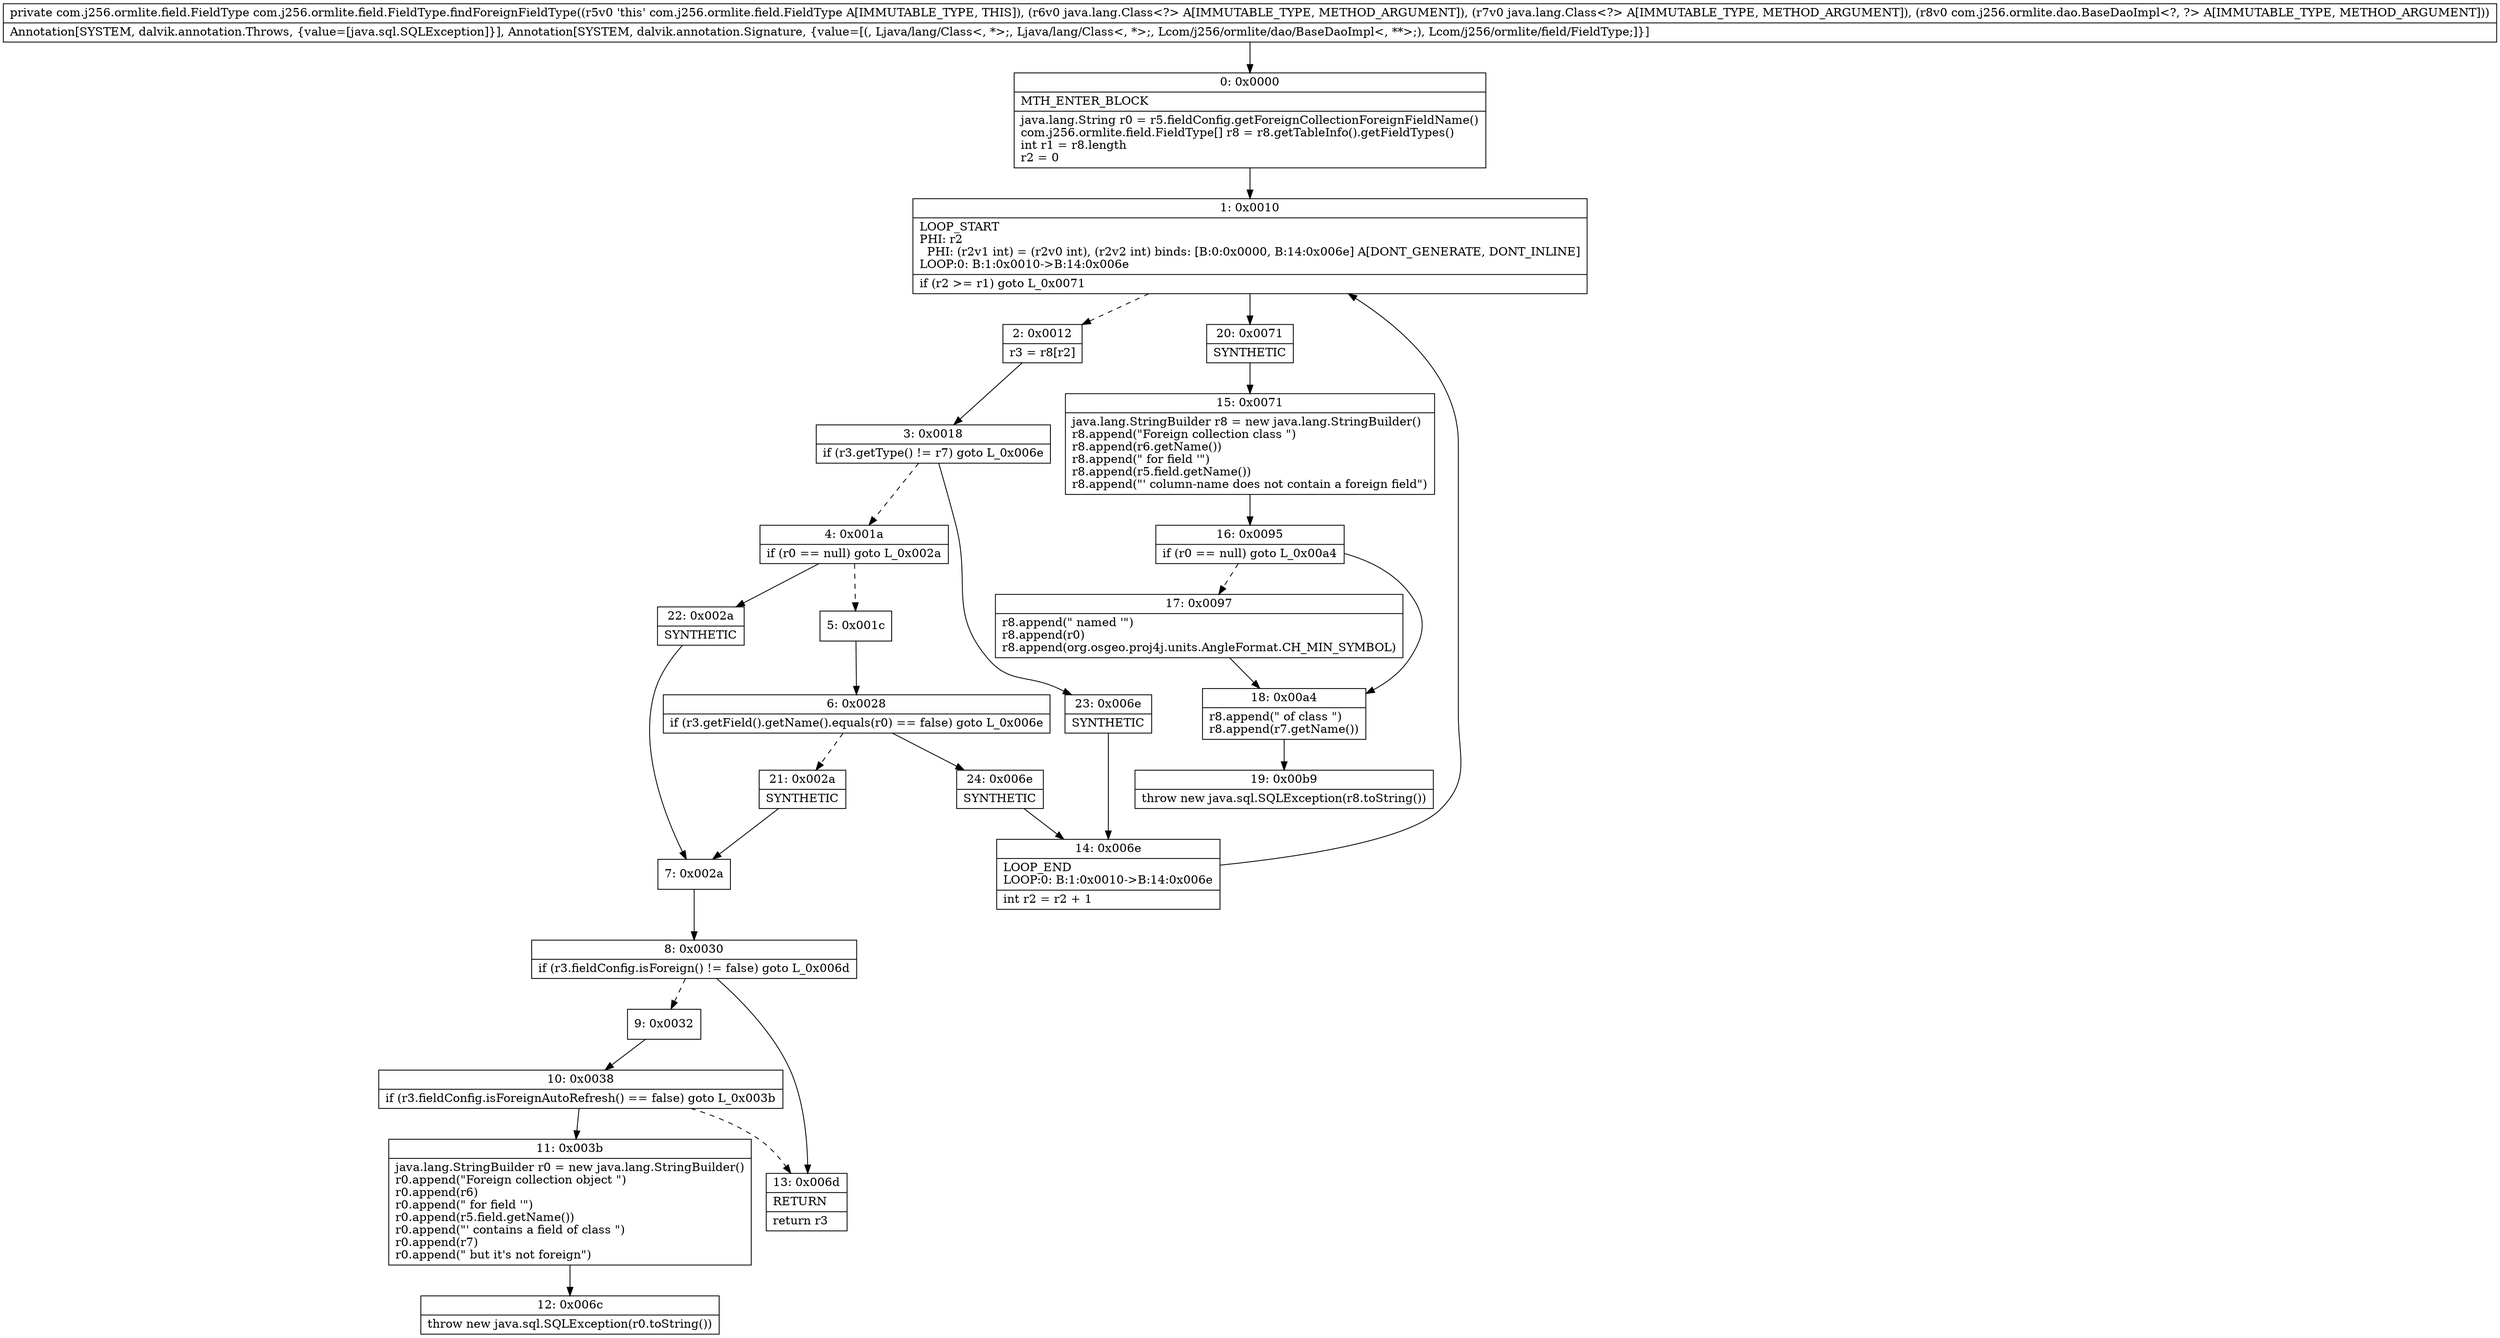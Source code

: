 digraph "CFG forcom.j256.ormlite.field.FieldType.findForeignFieldType(Ljava\/lang\/Class;Ljava\/lang\/Class;Lcom\/j256\/ormlite\/dao\/BaseDaoImpl;)Lcom\/j256\/ormlite\/field\/FieldType;" {
Node_0 [shape=record,label="{0\:\ 0x0000|MTH_ENTER_BLOCK\l|java.lang.String r0 = r5.fieldConfig.getForeignCollectionForeignFieldName()\lcom.j256.ormlite.field.FieldType[] r8 = r8.getTableInfo().getFieldTypes()\lint r1 = r8.length\lr2 = 0\l}"];
Node_1 [shape=record,label="{1\:\ 0x0010|LOOP_START\lPHI: r2 \l  PHI: (r2v1 int) = (r2v0 int), (r2v2 int) binds: [B:0:0x0000, B:14:0x006e] A[DONT_GENERATE, DONT_INLINE]\lLOOP:0: B:1:0x0010\-\>B:14:0x006e\l|if (r2 \>= r1) goto L_0x0071\l}"];
Node_2 [shape=record,label="{2\:\ 0x0012|r3 = r8[r2]\l}"];
Node_3 [shape=record,label="{3\:\ 0x0018|if (r3.getType() != r7) goto L_0x006e\l}"];
Node_4 [shape=record,label="{4\:\ 0x001a|if (r0 == null) goto L_0x002a\l}"];
Node_5 [shape=record,label="{5\:\ 0x001c}"];
Node_6 [shape=record,label="{6\:\ 0x0028|if (r3.getField().getName().equals(r0) == false) goto L_0x006e\l}"];
Node_7 [shape=record,label="{7\:\ 0x002a}"];
Node_8 [shape=record,label="{8\:\ 0x0030|if (r3.fieldConfig.isForeign() != false) goto L_0x006d\l}"];
Node_9 [shape=record,label="{9\:\ 0x0032}"];
Node_10 [shape=record,label="{10\:\ 0x0038|if (r3.fieldConfig.isForeignAutoRefresh() == false) goto L_0x003b\l}"];
Node_11 [shape=record,label="{11\:\ 0x003b|java.lang.StringBuilder r0 = new java.lang.StringBuilder()\lr0.append(\"Foreign collection object \")\lr0.append(r6)\lr0.append(\" for field '\")\lr0.append(r5.field.getName())\lr0.append(\"' contains a field of class \")\lr0.append(r7)\lr0.append(\" but it's not foreign\")\l}"];
Node_12 [shape=record,label="{12\:\ 0x006c|throw new java.sql.SQLException(r0.toString())\l}"];
Node_13 [shape=record,label="{13\:\ 0x006d|RETURN\l|return r3\l}"];
Node_14 [shape=record,label="{14\:\ 0x006e|LOOP_END\lLOOP:0: B:1:0x0010\-\>B:14:0x006e\l|int r2 = r2 + 1\l}"];
Node_15 [shape=record,label="{15\:\ 0x0071|java.lang.StringBuilder r8 = new java.lang.StringBuilder()\lr8.append(\"Foreign collection class \")\lr8.append(r6.getName())\lr8.append(\" for field '\")\lr8.append(r5.field.getName())\lr8.append(\"' column\-name does not contain a foreign field\")\l}"];
Node_16 [shape=record,label="{16\:\ 0x0095|if (r0 == null) goto L_0x00a4\l}"];
Node_17 [shape=record,label="{17\:\ 0x0097|r8.append(\" named '\")\lr8.append(r0)\lr8.append(org.osgeo.proj4j.units.AngleFormat.CH_MIN_SYMBOL)\l}"];
Node_18 [shape=record,label="{18\:\ 0x00a4|r8.append(\" of class \")\lr8.append(r7.getName())\l}"];
Node_19 [shape=record,label="{19\:\ 0x00b9|throw new java.sql.SQLException(r8.toString())\l}"];
Node_20 [shape=record,label="{20\:\ 0x0071|SYNTHETIC\l}"];
Node_21 [shape=record,label="{21\:\ 0x002a|SYNTHETIC\l}"];
Node_22 [shape=record,label="{22\:\ 0x002a|SYNTHETIC\l}"];
Node_23 [shape=record,label="{23\:\ 0x006e|SYNTHETIC\l}"];
Node_24 [shape=record,label="{24\:\ 0x006e|SYNTHETIC\l}"];
MethodNode[shape=record,label="{private com.j256.ormlite.field.FieldType com.j256.ormlite.field.FieldType.findForeignFieldType((r5v0 'this' com.j256.ormlite.field.FieldType A[IMMUTABLE_TYPE, THIS]), (r6v0 java.lang.Class\<?\> A[IMMUTABLE_TYPE, METHOD_ARGUMENT]), (r7v0 java.lang.Class\<?\> A[IMMUTABLE_TYPE, METHOD_ARGUMENT]), (r8v0 com.j256.ormlite.dao.BaseDaoImpl\<?, ?\> A[IMMUTABLE_TYPE, METHOD_ARGUMENT]))  | Annotation[SYSTEM, dalvik.annotation.Throws, \{value=[java.sql.SQLException]\}], Annotation[SYSTEM, dalvik.annotation.Signature, \{value=[(, Ljava\/lang\/Class\<, *\>;, Ljava\/lang\/Class\<, *\>;, Lcom\/j256\/ormlite\/dao\/BaseDaoImpl\<, **\>;), Lcom\/j256\/ormlite\/field\/FieldType;]\}]\l}"];
MethodNode -> Node_0;
Node_0 -> Node_1;
Node_1 -> Node_2[style=dashed];
Node_1 -> Node_20;
Node_2 -> Node_3;
Node_3 -> Node_4[style=dashed];
Node_3 -> Node_23;
Node_4 -> Node_5[style=dashed];
Node_4 -> Node_22;
Node_5 -> Node_6;
Node_6 -> Node_21[style=dashed];
Node_6 -> Node_24;
Node_7 -> Node_8;
Node_8 -> Node_9[style=dashed];
Node_8 -> Node_13;
Node_9 -> Node_10;
Node_10 -> Node_11;
Node_10 -> Node_13[style=dashed];
Node_11 -> Node_12;
Node_14 -> Node_1;
Node_15 -> Node_16;
Node_16 -> Node_17[style=dashed];
Node_16 -> Node_18;
Node_17 -> Node_18;
Node_18 -> Node_19;
Node_20 -> Node_15;
Node_21 -> Node_7;
Node_22 -> Node_7;
Node_23 -> Node_14;
Node_24 -> Node_14;
}

